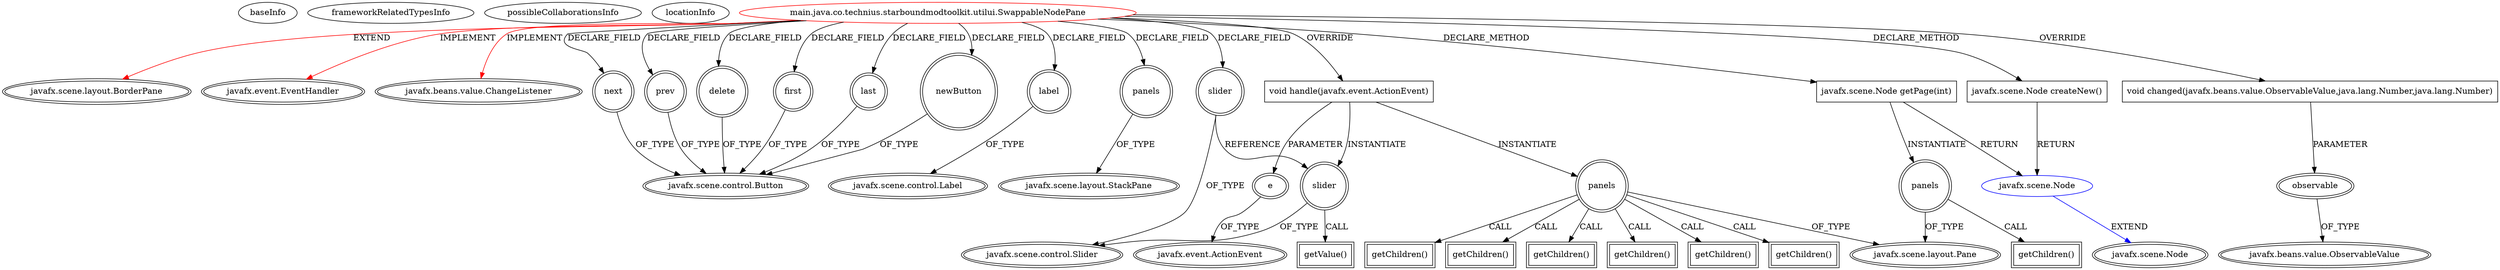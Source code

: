 digraph {
baseInfo[graphId=1458,category="extension_graph",isAnonymous=false,possibleRelation=true]
frameworkRelatedTypesInfo[0="javafx.scene.layout.BorderPane",1="javafx.event.EventHandler",2="javafx.beans.value.ChangeListener"]
possibleCollaborationsInfo[0="1458~CLIENT_METHOD_DECLARATION-RETURN_TYPE-CLIENT_METHOD_DECLARATION-RETURN_TYPE-~javafx.scene.layout.BorderPane javafx.event.EventHandler javafx.beans.value.ChangeListener ~javafx.scene.Node ~false~false"]
locationInfo[projectName="Technius-Starbound-Mod-Toolkit",filePath="/Technius-Starbound-Mod-Toolkit/Starbound-Mod-Toolkit-master/src/main/java/co/technius/starboundmodtoolkit/utilui/SwappableNodePane.java",contextSignature="SwappableNodePane",graphId="1458"]
0[label="main.java.co.technius.starboundmodtoolkit.utilui.SwappableNodePane",vertexType="ROOT_CLIENT_CLASS_DECLARATION",isFrameworkType=false,color=red]
1[label="javafx.scene.layout.BorderPane",vertexType="FRAMEWORK_CLASS_TYPE",isFrameworkType=true,peripheries=2]
2[label="javafx.event.EventHandler",vertexType="FRAMEWORK_INTERFACE_TYPE",isFrameworkType=true,peripheries=2]
3[label="javafx.beans.value.ChangeListener",vertexType="FRAMEWORK_INTERFACE_TYPE",isFrameworkType=true,peripheries=2]
4[label="delete",vertexType="FIELD_DECLARATION",isFrameworkType=true,peripheries=2,shape=circle]
5[label="javafx.scene.control.Button",vertexType="FRAMEWORK_CLASS_TYPE",isFrameworkType=true,peripheries=2]
6[label="first",vertexType="FIELD_DECLARATION",isFrameworkType=true,peripheries=2,shape=circle]
8[label="label",vertexType="FIELD_DECLARATION",isFrameworkType=true,peripheries=2,shape=circle]
9[label="javafx.scene.control.Label",vertexType="FRAMEWORK_CLASS_TYPE",isFrameworkType=true,peripheries=2]
10[label="last",vertexType="FIELD_DECLARATION",isFrameworkType=true,peripheries=2,shape=circle]
12[label="newButton",vertexType="FIELD_DECLARATION",isFrameworkType=true,peripheries=2,shape=circle]
14[label="next",vertexType="FIELD_DECLARATION",isFrameworkType=true,peripheries=2,shape=circle]
16[label="panels",vertexType="FIELD_DECLARATION",isFrameworkType=true,peripheries=2,shape=circle]
17[label="javafx.scene.layout.StackPane",vertexType="FRAMEWORK_CLASS_TYPE",isFrameworkType=true,peripheries=2]
18[label="prev",vertexType="FIELD_DECLARATION",isFrameworkType=true,peripheries=2,shape=circle]
20[label="slider",vertexType="FIELD_DECLARATION",isFrameworkType=true,peripheries=2,shape=circle]
21[label="javafx.scene.control.Slider",vertexType="FRAMEWORK_CLASS_TYPE",isFrameworkType=true,peripheries=2]
22[label="void handle(javafx.event.ActionEvent)",vertexType="OVERRIDING_METHOD_DECLARATION",isFrameworkType=false,shape=box]
23[label="e",vertexType="PARAMETER_DECLARATION",isFrameworkType=true,peripheries=2]
24[label="javafx.event.ActionEvent",vertexType="FRAMEWORK_CLASS_TYPE",isFrameworkType=true,peripheries=2]
25[label="slider",vertexType="VARIABLE_EXPRESION",isFrameworkType=true,peripheries=2,shape=circle]
26[label="getValue()",vertexType="INSIDE_CALL",isFrameworkType=true,peripheries=2,shape=box]
28[label="panels",vertexType="VARIABLE_EXPRESION",isFrameworkType=true,peripheries=2,shape=circle]
30[label="javafx.scene.layout.Pane",vertexType="FRAMEWORK_CLASS_TYPE",isFrameworkType=true,peripheries=2]
29[label="getChildren()",vertexType="INSIDE_CALL",isFrameworkType=true,peripheries=2,shape=box]
32[label="getChildren()",vertexType="INSIDE_CALL",isFrameworkType=true,peripheries=2,shape=box]
34[label="getChildren()",vertexType="INSIDE_CALL",isFrameworkType=true,peripheries=2,shape=box]
36[label="getChildren()",vertexType="INSIDE_CALL",isFrameworkType=true,peripheries=2,shape=box]
38[label="getChildren()",vertexType="INSIDE_CALL",isFrameworkType=true,peripheries=2,shape=box]
40[label="getChildren()",vertexType="INSIDE_CALL",isFrameworkType=true,peripheries=2,shape=box]
41[label="void changed(javafx.beans.value.ObservableValue,java.lang.Number,java.lang.Number)",vertexType="OVERRIDING_METHOD_DECLARATION",isFrameworkType=false,shape=box]
42[label="observable",vertexType="PARAMETER_DECLARATION",isFrameworkType=true,peripheries=2]
43[label="javafx.beans.value.ObservableValue",vertexType="FRAMEWORK_INTERFACE_TYPE",isFrameworkType=true,peripheries=2]
50[label="javafx.scene.Node createNew()",vertexType="CLIENT_METHOD_DECLARATION",isFrameworkType=false,shape=box]
51[label="javafx.scene.Node",vertexType="REFERENCE_CLIENT_CLASS_DECLARATION",isFrameworkType=false,color=blue]
52[label="javafx.scene.Node",vertexType="FRAMEWORK_CLASS_TYPE",isFrameworkType=true,peripheries=2]
53[label="javafx.scene.Node getPage(int)",vertexType="CLIENT_METHOD_DECLARATION",isFrameworkType=false,shape=box]
55[label="panels",vertexType="VARIABLE_EXPRESION",isFrameworkType=true,peripheries=2,shape=circle]
56[label="getChildren()",vertexType="INSIDE_CALL",isFrameworkType=true,peripheries=2,shape=box]
0->1[label="EXTEND",color=red]
0->2[label="IMPLEMENT",color=red]
0->3[label="IMPLEMENT",color=red]
0->4[label="DECLARE_FIELD"]
4->5[label="OF_TYPE"]
0->6[label="DECLARE_FIELD"]
6->5[label="OF_TYPE"]
0->8[label="DECLARE_FIELD"]
8->9[label="OF_TYPE"]
0->10[label="DECLARE_FIELD"]
10->5[label="OF_TYPE"]
0->12[label="DECLARE_FIELD"]
12->5[label="OF_TYPE"]
0->14[label="DECLARE_FIELD"]
14->5[label="OF_TYPE"]
0->16[label="DECLARE_FIELD"]
16->17[label="OF_TYPE"]
0->18[label="DECLARE_FIELD"]
18->5[label="OF_TYPE"]
0->20[label="DECLARE_FIELD"]
20->21[label="OF_TYPE"]
0->22[label="OVERRIDE"]
23->24[label="OF_TYPE"]
22->23[label="PARAMETER"]
22->25[label="INSTANTIATE"]
20->25[label="REFERENCE"]
25->21[label="OF_TYPE"]
25->26[label="CALL"]
22->28[label="INSTANTIATE"]
28->30[label="OF_TYPE"]
28->29[label="CALL"]
28->32[label="CALL"]
28->34[label="CALL"]
28->36[label="CALL"]
28->38[label="CALL"]
28->40[label="CALL"]
0->41[label="OVERRIDE"]
42->43[label="OF_TYPE"]
41->42[label="PARAMETER"]
0->50[label="DECLARE_METHOD"]
51->52[label="EXTEND",color=blue]
50->51[label="RETURN"]
0->53[label="DECLARE_METHOD"]
53->51[label="RETURN"]
53->55[label="INSTANTIATE"]
55->30[label="OF_TYPE"]
55->56[label="CALL"]
}
